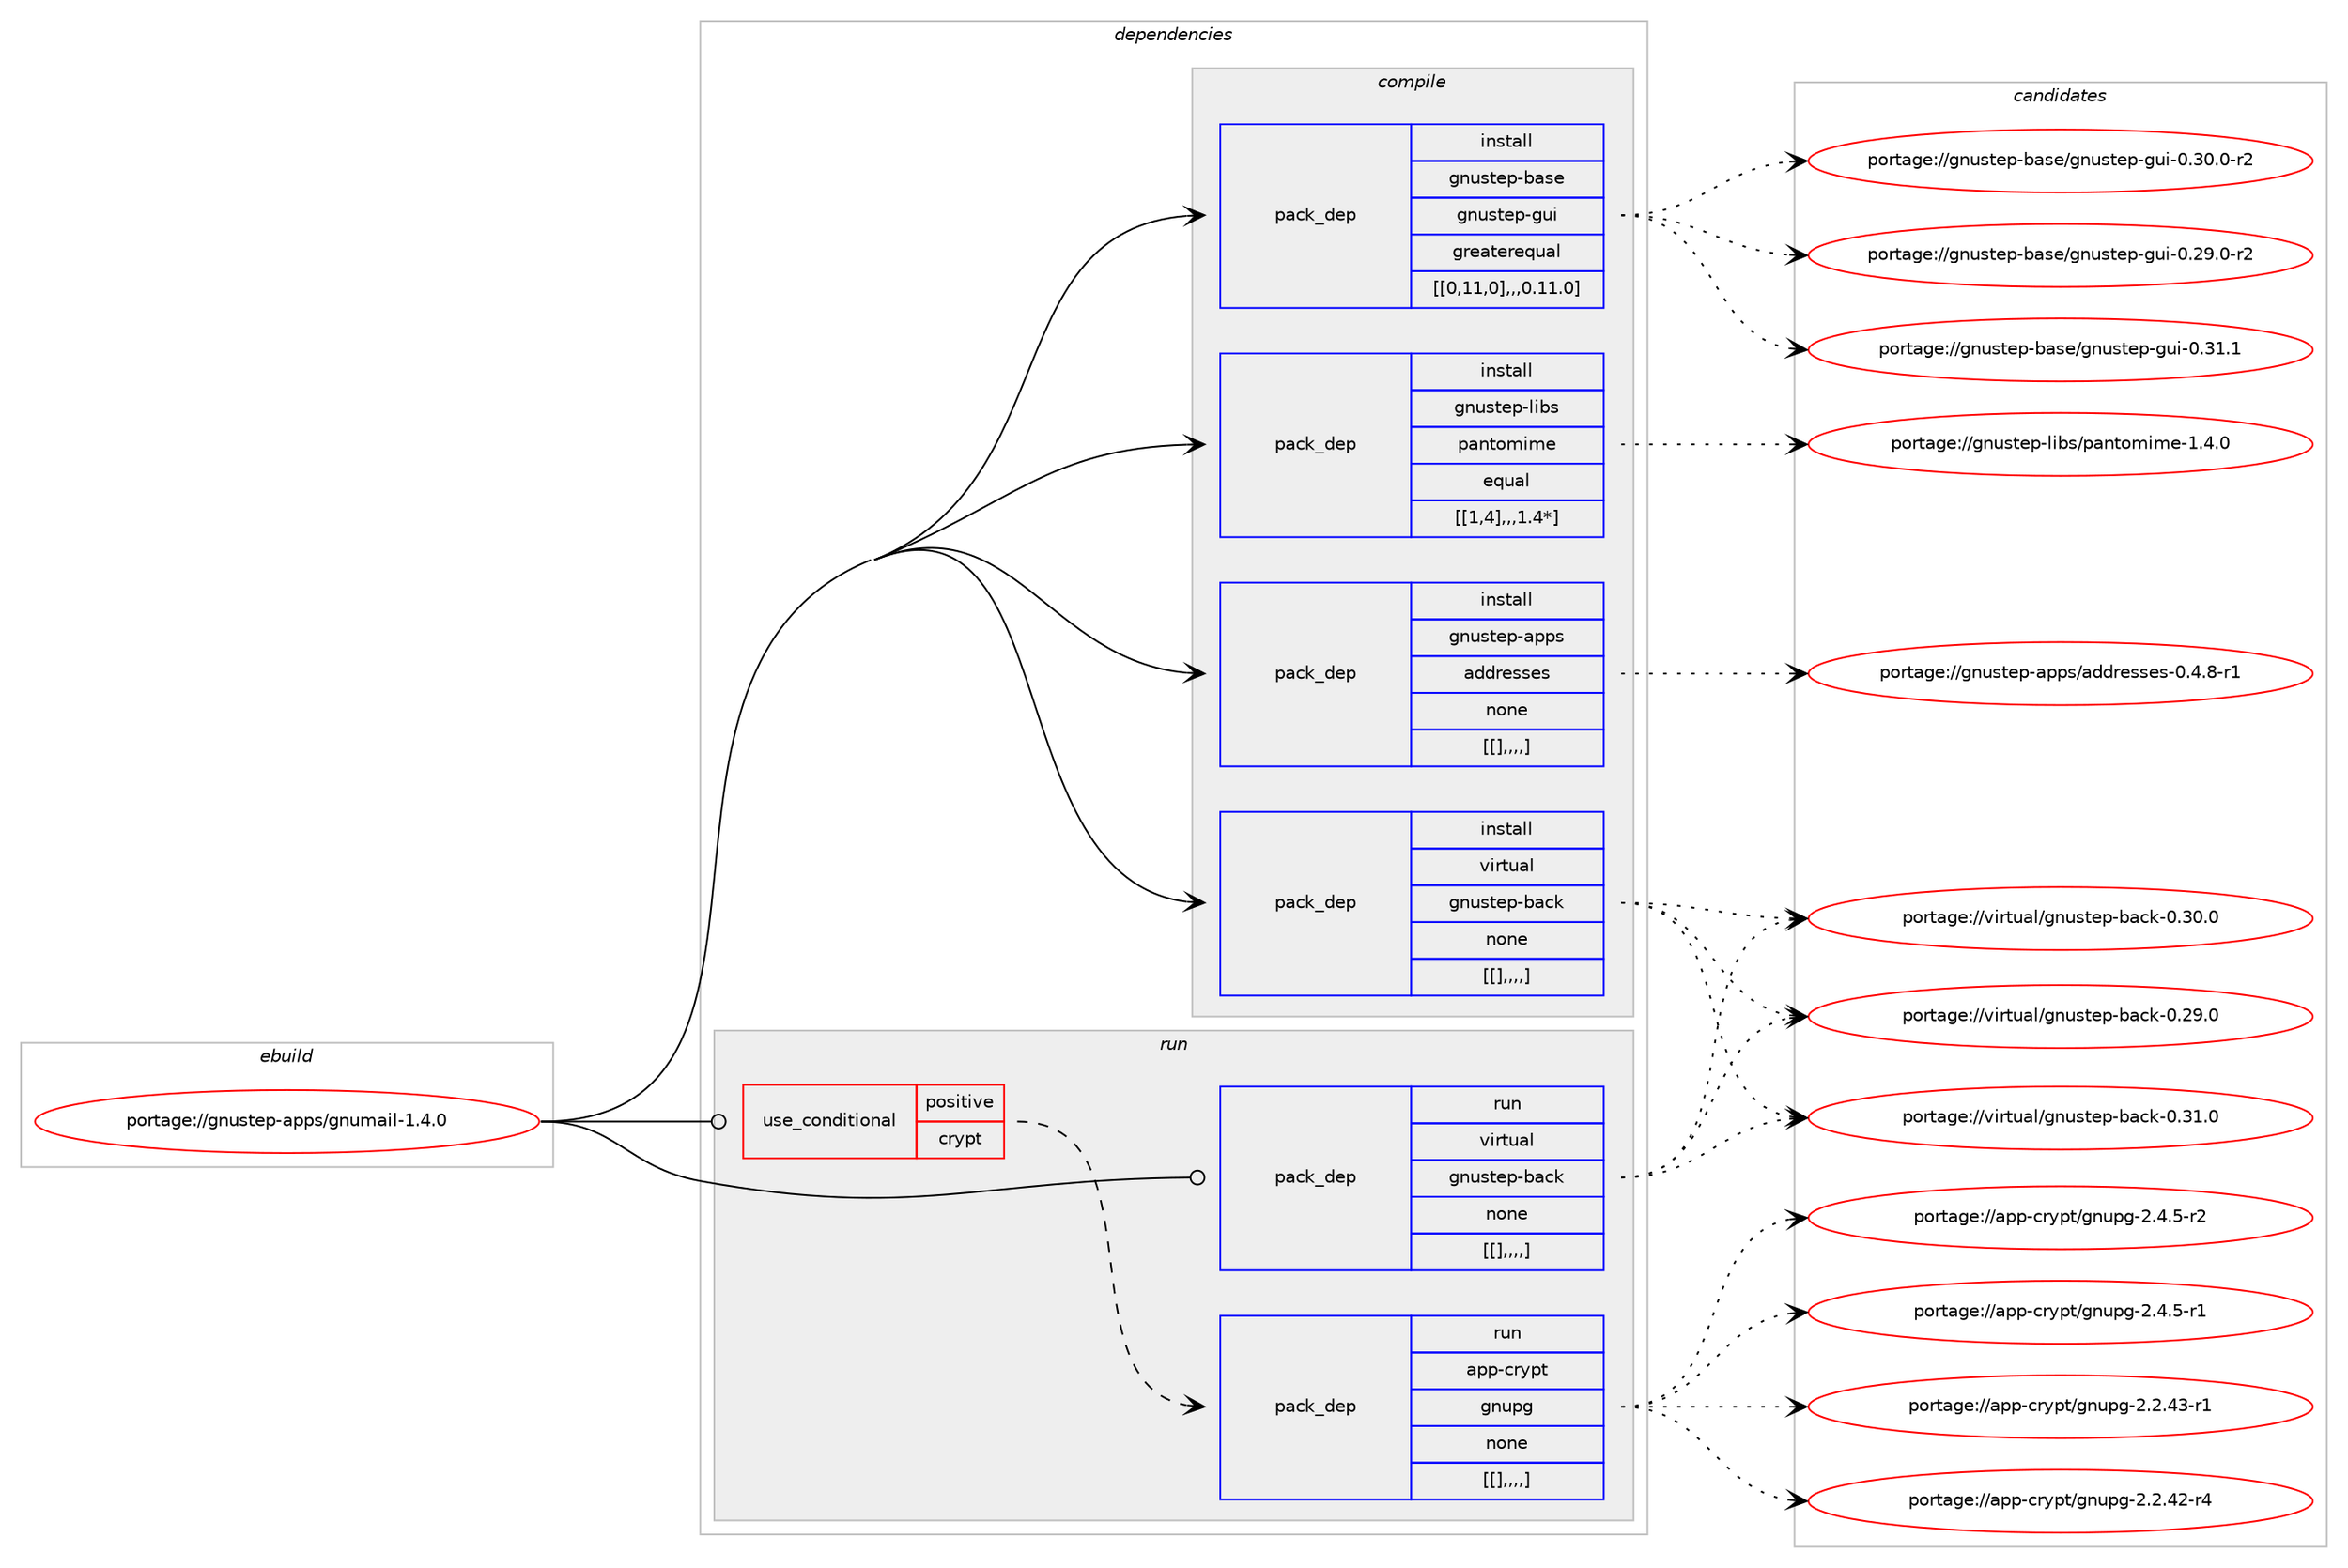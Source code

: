 digraph prolog {

# *************
# Graph options
# *************

newrank=true;
concentrate=true;
compound=true;
graph [rankdir=LR,fontname=Helvetica,fontsize=10,ranksep=1.5];#, ranksep=2.5, nodesep=0.2];
edge  [arrowhead=vee];
node  [fontname=Helvetica,fontsize=10];

# **********
# The ebuild
# **********

subgraph cluster_leftcol {
color=gray;
label=<<i>ebuild</i>>;
id [label="portage://gnustep-apps/gnumail-1.4.0", color=red, width=4, href="../gnustep-apps/gnumail-1.4.0.svg"];
}

# ****************
# The dependencies
# ****************

subgraph cluster_midcol {
color=gray;
label=<<i>dependencies</i>>;
subgraph cluster_compile {
fillcolor="#eeeeee";
style=filled;
label=<<i>compile</i>>;
subgraph pack176017 {
dependency245381 [label=<<TABLE BORDER="0" CELLBORDER="1" CELLSPACING="0" CELLPADDING="4" WIDTH="220"><TR><TD ROWSPAN="6" CELLPADDING="30">pack_dep</TD></TR><TR><TD WIDTH="110">install</TD></TR><TR><TD>gnustep-apps</TD></TR><TR><TD>addresses</TD></TR><TR><TD>none</TD></TR><TR><TD>[[],,,,]</TD></TR></TABLE>>, shape=none, color=blue];
}
id:e -> dependency245381:w [weight=20,style="solid",arrowhead="vee"];
subgraph pack176018 {
dependency245382 [label=<<TABLE BORDER="0" CELLBORDER="1" CELLSPACING="0" CELLPADDING="4" WIDTH="220"><TR><TD ROWSPAN="6" CELLPADDING="30">pack_dep</TD></TR><TR><TD WIDTH="110">install</TD></TR><TR><TD>gnustep-base</TD></TR><TR><TD>gnustep-gui</TD></TR><TR><TD>greaterequal</TD></TR><TR><TD>[[0,11,0],,,0.11.0]</TD></TR></TABLE>>, shape=none, color=blue];
}
id:e -> dependency245382:w [weight=20,style="solid",arrowhead="vee"];
subgraph pack176019 {
dependency245383 [label=<<TABLE BORDER="0" CELLBORDER="1" CELLSPACING="0" CELLPADDING="4" WIDTH="220"><TR><TD ROWSPAN="6" CELLPADDING="30">pack_dep</TD></TR><TR><TD WIDTH="110">install</TD></TR><TR><TD>gnustep-libs</TD></TR><TR><TD>pantomime</TD></TR><TR><TD>equal</TD></TR><TR><TD>[[1,4],,,1.4*]</TD></TR></TABLE>>, shape=none, color=blue];
}
id:e -> dependency245383:w [weight=20,style="solid",arrowhead="vee"];
subgraph pack176020 {
dependency245384 [label=<<TABLE BORDER="0" CELLBORDER="1" CELLSPACING="0" CELLPADDING="4" WIDTH="220"><TR><TD ROWSPAN="6" CELLPADDING="30">pack_dep</TD></TR><TR><TD WIDTH="110">install</TD></TR><TR><TD>virtual</TD></TR><TR><TD>gnustep-back</TD></TR><TR><TD>none</TD></TR><TR><TD>[[],,,,]</TD></TR></TABLE>>, shape=none, color=blue];
}
id:e -> dependency245384:w [weight=20,style="solid",arrowhead="vee"];
}
subgraph cluster_compileandrun {
fillcolor="#eeeeee";
style=filled;
label=<<i>compile and run</i>>;
}
subgraph cluster_run {
fillcolor="#eeeeee";
style=filled;
label=<<i>run</i>>;
subgraph cond67843 {
dependency245385 [label=<<TABLE BORDER="0" CELLBORDER="1" CELLSPACING="0" CELLPADDING="4"><TR><TD ROWSPAN="3" CELLPADDING="10">use_conditional</TD></TR><TR><TD>positive</TD></TR><TR><TD>crypt</TD></TR></TABLE>>, shape=none, color=red];
subgraph pack176021 {
dependency245386 [label=<<TABLE BORDER="0" CELLBORDER="1" CELLSPACING="0" CELLPADDING="4" WIDTH="220"><TR><TD ROWSPAN="6" CELLPADDING="30">pack_dep</TD></TR><TR><TD WIDTH="110">run</TD></TR><TR><TD>app-crypt</TD></TR><TR><TD>gnupg</TD></TR><TR><TD>none</TD></TR><TR><TD>[[],,,,]</TD></TR></TABLE>>, shape=none, color=blue];
}
dependency245385:e -> dependency245386:w [weight=20,style="dashed",arrowhead="vee"];
}
id:e -> dependency245385:w [weight=20,style="solid",arrowhead="odot"];
subgraph pack176022 {
dependency245387 [label=<<TABLE BORDER="0" CELLBORDER="1" CELLSPACING="0" CELLPADDING="4" WIDTH="220"><TR><TD ROWSPAN="6" CELLPADDING="30">pack_dep</TD></TR><TR><TD WIDTH="110">run</TD></TR><TR><TD>virtual</TD></TR><TR><TD>gnustep-back</TD></TR><TR><TD>none</TD></TR><TR><TD>[[],,,,]</TD></TR></TABLE>>, shape=none, color=blue];
}
id:e -> dependency245387:w [weight=20,style="solid",arrowhead="odot"];
}
}

# **************
# The candidates
# **************

subgraph cluster_choices {
rank=same;
color=gray;
label=<<i>candidates</i>>;

subgraph choice176017 {
color=black;
nodesep=1;
choice103110117115116101112459711211211547971001001141011151151011154548465246564511449 [label="portage://gnustep-apps/addresses-0.4.8-r1", color=red, width=4,href="../gnustep-apps/addresses-0.4.8-r1.svg"];
dependency245381:e -> choice103110117115116101112459711211211547971001001141011151151011154548465246564511449:w [style=dotted,weight="100"];
}
subgraph choice176018 {
color=black;
nodesep=1;
choice103110117115116101112459897115101471031101171151161011124510311710545484651494649 [label="portage://gnustep-base/gnustep-gui-0.31.1", color=red, width=4,href="../gnustep-base/gnustep-gui-0.31.1.svg"];
choice1031101171151161011124598971151014710311011711511610111245103117105454846514846484511450 [label="portage://gnustep-base/gnustep-gui-0.30.0-r2", color=red, width=4,href="../gnustep-base/gnustep-gui-0.30.0-r2.svg"];
choice1031101171151161011124598971151014710311011711511610111245103117105454846505746484511450 [label="portage://gnustep-base/gnustep-gui-0.29.0-r2", color=red, width=4,href="../gnustep-base/gnustep-gui-0.29.0-r2.svg"];
dependency245382:e -> choice103110117115116101112459897115101471031101171151161011124510311710545484651494649:w [style=dotted,weight="100"];
dependency245382:e -> choice1031101171151161011124598971151014710311011711511610111245103117105454846514846484511450:w [style=dotted,weight="100"];
dependency245382:e -> choice1031101171151161011124598971151014710311011711511610111245103117105454846505746484511450:w [style=dotted,weight="100"];
}
subgraph choice176019 {
color=black;
nodesep=1;
choice10311011711511610111245108105981154711297110116111109105109101454946524648 [label="portage://gnustep-libs/pantomime-1.4.0", color=red, width=4,href="../gnustep-libs/pantomime-1.4.0.svg"];
dependency245383:e -> choice10311011711511610111245108105981154711297110116111109105109101454946524648:w [style=dotted,weight="100"];
}
subgraph choice176020 {
color=black;
nodesep=1;
choice11810511411611797108471031101171151161011124598979910745484651494648 [label="portage://virtual/gnustep-back-0.31.0", color=red, width=4,href="../virtual/gnustep-back-0.31.0.svg"];
choice11810511411611797108471031101171151161011124598979910745484651484648 [label="portage://virtual/gnustep-back-0.30.0", color=red, width=4,href="../virtual/gnustep-back-0.30.0.svg"];
choice11810511411611797108471031101171151161011124598979910745484650574648 [label="portage://virtual/gnustep-back-0.29.0", color=red, width=4,href="../virtual/gnustep-back-0.29.0.svg"];
dependency245384:e -> choice11810511411611797108471031101171151161011124598979910745484651494648:w [style=dotted,weight="100"];
dependency245384:e -> choice11810511411611797108471031101171151161011124598979910745484651484648:w [style=dotted,weight="100"];
dependency245384:e -> choice11810511411611797108471031101171151161011124598979910745484650574648:w [style=dotted,weight="100"];
}
subgraph choice176021 {
color=black;
nodesep=1;
choice971121124599114121112116471031101171121034550465246534511450 [label="portage://app-crypt/gnupg-2.4.5-r2", color=red, width=4,href="../app-crypt/gnupg-2.4.5-r2.svg"];
choice971121124599114121112116471031101171121034550465246534511449 [label="portage://app-crypt/gnupg-2.4.5-r1", color=red, width=4,href="../app-crypt/gnupg-2.4.5-r1.svg"];
choice97112112459911412111211647103110117112103455046504652514511449 [label="portage://app-crypt/gnupg-2.2.43-r1", color=red, width=4,href="../app-crypt/gnupg-2.2.43-r1.svg"];
choice97112112459911412111211647103110117112103455046504652504511452 [label="portage://app-crypt/gnupg-2.2.42-r4", color=red, width=4,href="../app-crypt/gnupg-2.2.42-r4.svg"];
dependency245386:e -> choice971121124599114121112116471031101171121034550465246534511450:w [style=dotted,weight="100"];
dependency245386:e -> choice971121124599114121112116471031101171121034550465246534511449:w [style=dotted,weight="100"];
dependency245386:e -> choice97112112459911412111211647103110117112103455046504652514511449:w [style=dotted,weight="100"];
dependency245386:e -> choice97112112459911412111211647103110117112103455046504652504511452:w [style=dotted,weight="100"];
}
subgraph choice176022 {
color=black;
nodesep=1;
choice11810511411611797108471031101171151161011124598979910745484651494648 [label="portage://virtual/gnustep-back-0.31.0", color=red, width=4,href="../virtual/gnustep-back-0.31.0.svg"];
choice11810511411611797108471031101171151161011124598979910745484651484648 [label="portage://virtual/gnustep-back-0.30.0", color=red, width=4,href="../virtual/gnustep-back-0.30.0.svg"];
choice11810511411611797108471031101171151161011124598979910745484650574648 [label="portage://virtual/gnustep-back-0.29.0", color=red, width=4,href="../virtual/gnustep-back-0.29.0.svg"];
dependency245387:e -> choice11810511411611797108471031101171151161011124598979910745484651494648:w [style=dotted,weight="100"];
dependency245387:e -> choice11810511411611797108471031101171151161011124598979910745484651484648:w [style=dotted,weight="100"];
dependency245387:e -> choice11810511411611797108471031101171151161011124598979910745484650574648:w [style=dotted,weight="100"];
}
}

}
